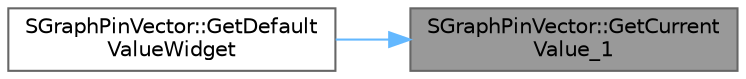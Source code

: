 digraph "SGraphPinVector::GetCurrentValue_1"
{
 // INTERACTIVE_SVG=YES
 // LATEX_PDF_SIZE
  bgcolor="transparent";
  edge [fontname=Helvetica,fontsize=10,labelfontname=Helvetica,labelfontsize=10];
  node [fontname=Helvetica,fontsize=10,shape=box,height=0.2,width=0.4];
  rankdir="RL";
  Node1 [id="Node000001",label="SGraphPinVector::GetCurrent\lValue_1",height=0.2,width=0.4,color="gray40", fillcolor="grey60", style="filled", fontcolor="black",tooltip=" "];
  Node1 -> Node2 [id="edge1_Node000001_Node000002",dir="back",color="steelblue1",style="solid",tooltip=" "];
  Node2 [id="Node000002",label="SGraphPinVector::GetDefault\lValueWidget",height=0.2,width=0.4,color="grey40", fillcolor="white", style="filled",URL="$d4/d4e/classSGraphPinVector.html#a622648a52c938cbc497afa4d919dcc3e",tooltip="Function to create class specific widget."];
}
